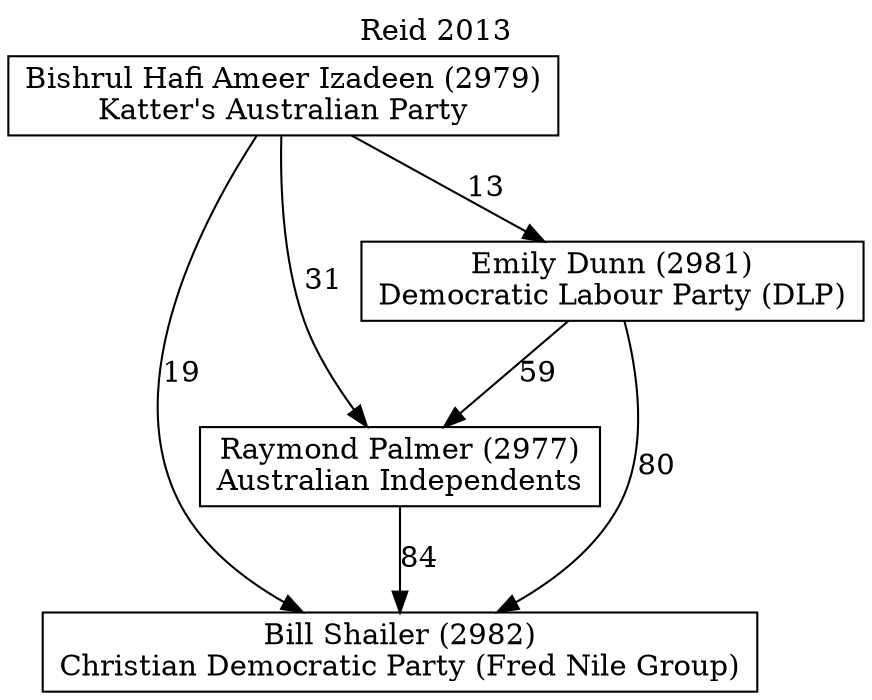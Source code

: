 // House preference flow
digraph "Bill Shailer (2982)_Reid_2013" {
	graph [label="Reid 2013" labelloc=t mclimit=10]
	node [shape=box]
	"Bill Shailer (2982)" [label="Bill Shailer (2982)
Christian Democratic Party (Fred Nile Group)"]
	"Raymond Palmer (2977)" [label="Raymond Palmer (2977)
Australian Independents"]
	"Emily Dunn (2981)" [label="Emily Dunn (2981)
Democratic Labour Party (DLP)"]
	"Bishrul Hafi Ameer Izadeen (2979)" [label="Bishrul Hafi Ameer Izadeen (2979)
Katter's Australian Party"]
	"Raymond Palmer (2977)" -> "Bill Shailer (2982)" [label=84]
	"Emily Dunn (2981)" -> "Raymond Palmer (2977)" [label=59]
	"Bishrul Hafi Ameer Izadeen (2979)" -> "Emily Dunn (2981)" [label=13]
	"Emily Dunn (2981)" -> "Bill Shailer (2982)" [label=80]
	"Bishrul Hafi Ameer Izadeen (2979)" -> "Bill Shailer (2982)" [label=19]
	"Bishrul Hafi Ameer Izadeen (2979)" -> "Raymond Palmer (2977)" [label=31]
}
